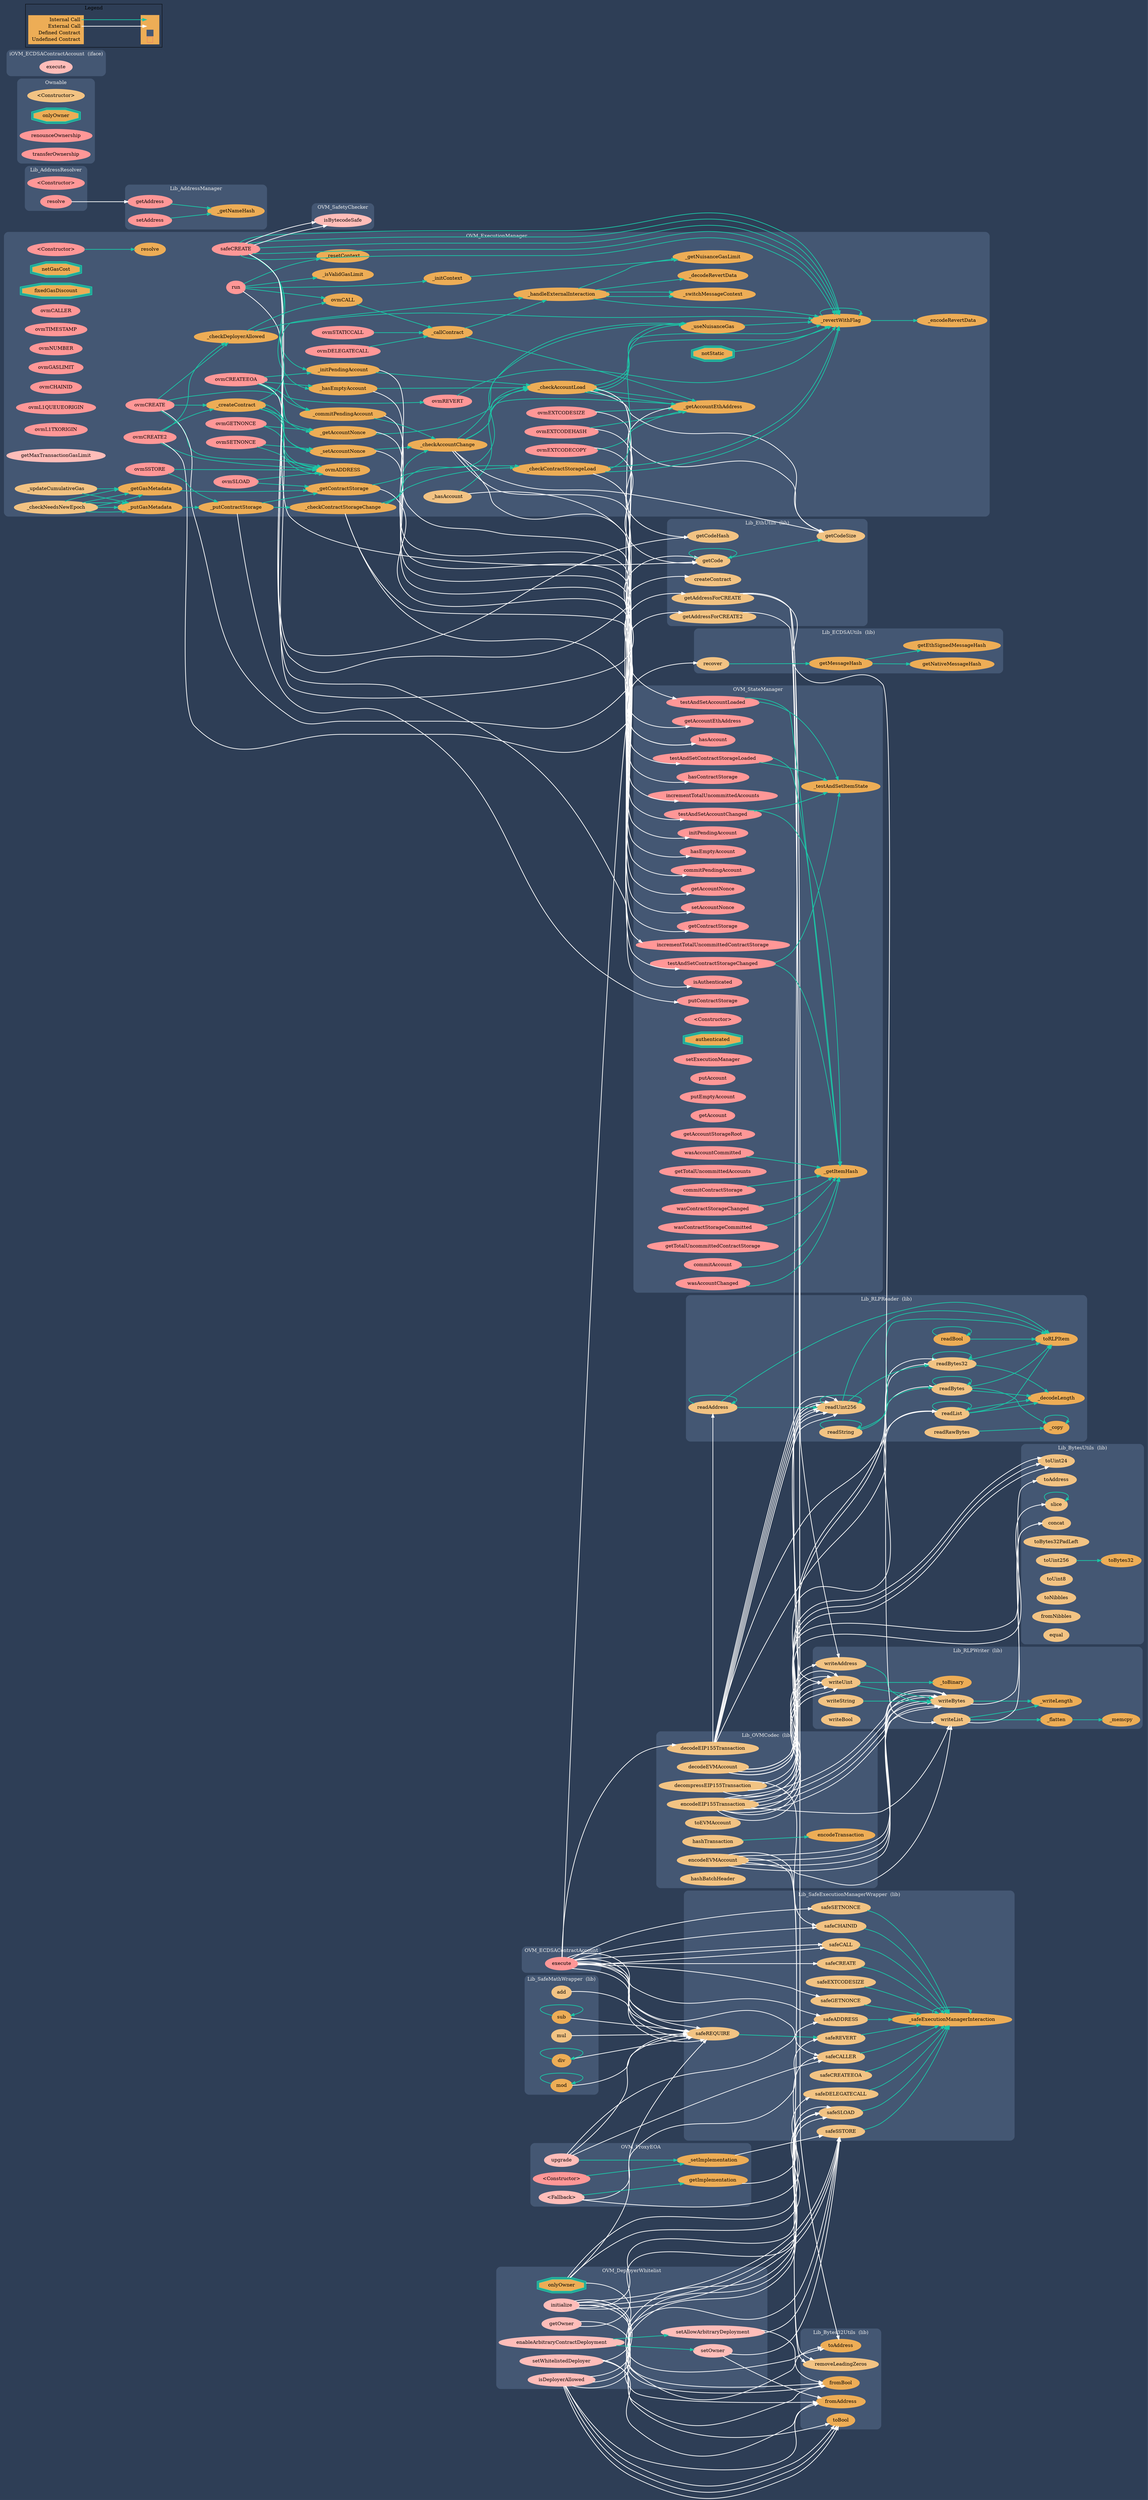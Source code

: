 digraph G {
  graph [ ratio = "auto", page = "100", compound =true, bgcolor = "#2e3e56"];
  node [ style = "filled", fillcolor = "#edad56", color = "#edad56", penwidth =3 ];
  edge [ color = "#fcfcfc", penwidth =2, fontname = "helvetica Neue Ultra Light" ];
subgraph "clusterOVM_ExecutionManager" {
  graph [ label = "OVM_ExecutionManager", color = "#445773", fontcolor = "#f0f0f0", style = "rounded", bgcolor = "#445773" ];
  "OVM_ExecutionManager.<Constructor>" [ label = "<Constructor>", color = "#FF9797", fillcolor = "#FF9797" ];
  "OVM_ExecutionManager.netGasCost" [ label = "netGasCost", color = "#1bc6a6", shape =doubleoctagon ];
  "OVM_ExecutionManager.fixedGasDiscount" [ label = "fixedGasDiscount", color = "#1bc6a6", shape =doubleoctagon ];
  "OVM_ExecutionManager.notStatic" [ label = "notStatic", color = "#1bc6a6", shape =doubleoctagon ];
  "OVM_ExecutionManager.run" [ label = "run", color = "#FF9797", fillcolor = "#FF9797" ];
  "OVM_ExecutionManager.ovmCALLER" [ label = "ovmCALLER", color = "#FF9797", fillcolor = "#FF9797" ];
  "OVM_ExecutionManager.ovmADDRESS" [ label = "ovmADDRESS" ];
  "OVM_ExecutionManager.ovmTIMESTAMP" [ label = "ovmTIMESTAMP", color = "#FF9797", fillcolor = "#FF9797" ];
  "OVM_ExecutionManager.ovmNUMBER" [ label = "ovmNUMBER", color = "#FF9797", fillcolor = "#FF9797" ];
  "OVM_ExecutionManager.ovmGASLIMIT" [ label = "ovmGASLIMIT", color = "#FF9797", fillcolor = "#FF9797" ];
  "OVM_ExecutionManager.ovmCHAINID" [ label = "ovmCHAINID", color = "#FF9797", fillcolor = "#FF9797" ];
  "OVM_ExecutionManager.ovmL1QUEUEORIGIN" [ label = "ovmL1QUEUEORIGIN", color = "#FF9797", fillcolor = "#FF9797" ];
  "OVM_ExecutionManager.ovmL1TXORIGIN" [ label = "ovmL1TXORIGIN", color = "#FF9797", fillcolor = "#FF9797" ];
  "OVM_ExecutionManager.ovmREVERT" [ label = "ovmREVERT", color = "#FF9797", fillcolor = "#FF9797" ];
  "OVM_ExecutionManager.ovmCREATE" [ label = "ovmCREATE", color = "#FF9797", fillcolor = "#FF9797" ];
  "OVM_ExecutionManager.ovmCREATE2" [ label = "ovmCREATE2", color = "#FF9797", fillcolor = "#FF9797" ];
  "OVM_ExecutionManager.ovmGETNONCE" [ label = "ovmGETNONCE", color = "#FF9797", fillcolor = "#FF9797" ];
  "OVM_ExecutionManager.ovmSETNONCE" [ label = "ovmSETNONCE", color = "#FF9797", fillcolor = "#FF9797" ];
  "OVM_ExecutionManager.ovmCREATEEOA" [ label = "ovmCREATEEOA", color = "#FF9797", fillcolor = "#FF9797" ];
  "OVM_ExecutionManager.ovmCALL" [ label = "ovmCALL" ];
  "OVM_ExecutionManager.ovmSTATICCALL" [ label = "ovmSTATICCALL", color = "#FF9797", fillcolor = "#FF9797" ];
  "OVM_ExecutionManager.ovmDELEGATECALL" [ label = "ovmDELEGATECALL", color = "#FF9797", fillcolor = "#FF9797" ];
  "OVM_ExecutionManager.ovmSLOAD" [ label = "ovmSLOAD", color = "#FF9797", fillcolor = "#FF9797" ];
  "OVM_ExecutionManager.ovmSSTORE" [ label = "ovmSSTORE", color = "#FF9797", fillcolor = "#FF9797" ];
  "OVM_ExecutionManager.ovmEXTCODECOPY" [ label = "ovmEXTCODECOPY", color = "#FF9797", fillcolor = "#FF9797" ];                     
  "OVM_ExecutionManager.ovmEXTCODESIZE" [ label = "ovmEXTCODESIZE", color = "#FF9797", fillcolor = "#FF9797" ];
  "OVM_ExecutionManager.ovmEXTCODEHASH" [ label = "ovmEXTCODEHASH", color = "#FF9797", fillcolor = "#FF9797" ];
  "OVM_ExecutionManager.safeCREATE" [ label = "safeCREATE", color = "#FF9797", fillcolor = "#FF9797" ];
  "OVM_ExecutionManager.getMaxTransactionGasLimit" [ label = "getMaxTransactionGasLimit", color = "#ffbdb9", fillcolor = "#ffbdb9" ];
  "OVM_ExecutionManager._checkDeployerAllowed" [ label = "_checkDeployerAllowed" ];
  "OVM_ExecutionManager._createContract" [ label = "_createContract" ];
  "OVM_ExecutionManager._callContract" [ label = "_callContract" ];
  "OVM_ExecutionManager._handleExternalInteraction" [ label = "_handleExternalInteraction" ];
  "OVM_ExecutionManager._hasAccount" [ label = "_hasAccount", color = "#f2c383", fillcolor = "#f2c383" ];
  "OVM_ExecutionManager._hasEmptyAccount" [ label = "_hasEmptyAccount" ];
  "OVM_ExecutionManager._setAccountNonce" [ label = "_setAccountNonce" ];
  "OVM_ExecutionManager._getAccountNonce" [ label = "_getAccountNonce" ];
  "OVM_ExecutionManager._getAccountEthAddress" [ label = "_getAccountEthAddress" ];
  "OVM_ExecutionManager._initPendingAccount" [ label = "_initPendingAccount" ];
  "OVM_ExecutionManager._commitPendingAccount" [ label = "_commitPendingAccount" ];
  "OVM_ExecutionManager._getContractStorage" [ label = "_getContractStorage" ];
  "OVM_ExecutionManager._putContractStorage" [ label = "_putContractStorage" ];
  "OVM_ExecutionManager._checkAccountLoad" [ label = "_checkAccountLoad" ];
  "OVM_ExecutionManager._checkAccountChange" [ label = "_checkAccountChange" ];
  "OVM_ExecutionManager._checkContractStorageLoad" [ label = "_checkContractStorageLoad" ];
  "OVM_ExecutionManager._checkContractStorageChange" [ label = "_checkContractStorageChange" ];
  "OVM_ExecutionManager._encodeRevertData" [ label = "_encodeRevertData" ];
  "OVM_ExecutionManager._decodeRevertData" [ label = "_decodeRevertData" ];
  "OVM_ExecutionManager._revertWithFlag" [ label = "_revertWithFlag" ];
  "OVM_ExecutionManager._getNuisanceGasLimit" [ label = "_getNuisanceGasLimit" ];
  "OVM_ExecutionManager._useNuisanceGas" [ label = "_useNuisanceGas" ];
  "OVM_ExecutionManager._checkNeedsNewEpoch" [ label = "_checkNeedsNewEpoch", color = "#f2c383", fillcolor = "#f2c383" ];
  "OVM_ExecutionManager._isValidGasLimit" [ label = "_isValidGasLimit" ];
  "OVM_ExecutionManager._updateCumulativeGas" [ label = "_updateCumulativeGas", color = "#f2c383", fillcolor = "#f2c383" ];
  "OVM_ExecutionManager._getGasMetadata" [ label = "_getGasMetadata" ];
  "OVM_ExecutionManager._putGasMetadata" [ label = "_putGasMetadata" ];
  "OVM_ExecutionManager._switchMessageContext" [ label = "_switchMessageContext" ];
  "OVM_ExecutionManager._initContext" [ label = "_initContext" ];
  "OVM_ExecutionManager._resetContext" [ label = "_resetContext" ];
  "OVM_ExecutionManager.resolve" [ label = "resolve" ];
}

subgraph "clusterLib_OVMCodec" {
  graph [ label = "Lib_OVMCodec  (lib)", color = "#445773", fontcolor = "#f0f0f0", style = "rounded", bgcolor = "#445773" ];
  "Lib_OVMCodec.decodeEIP155Transaction" [ label = "decodeEIP155Transaction", color = "#f2c383", fillcolor = "#f2c383" ];
  "Lib_OVMCodec.decompressEIP155Transaction" [ label = "decompressEIP155Transaction", color = "#f2c383", fillcolor = "#f2c383" ];
  "Lib_OVMCodec.encodeEIP155Transaction" [ label = "encodeEIP155Transaction", color = "#f2c383", fillcolor = "#f2c383" ];
  "Lib_OVMCodec.encodeTransaction" [ label = "encodeTransaction" ];
  "Lib_OVMCodec.hashTransaction" [ label = "hashTransaction", color = "#f2c383", fillcolor = "#f2c383" ];
  "Lib_OVMCodec.toEVMAccount" [ label = "toEVMAccount", color = "#f2c383", fillcolor = "#f2c383" ];
  "Lib_OVMCodec.encodeEVMAccount" [ label = "encodeEVMAccount", color = "#f2c383", fillcolor = "#f2c383" ];
  "Lib_OVMCodec.decodeEVMAccount" [ label = "decodeEVMAccount", color = "#f2c383", fillcolor = "#f2c383" ];
  "Lib_OVMCodec.hashBatchHeader" [ label = "hashBatchHeader", color = "#f2c383", fillcolor = "#f2c383" ];
}

subgraph "clusterLib_RLPReader" {
  graph [ label = "Lib_RLPReader  (lib)", color = "#445773", fontcolor = "#f0f0f0", style = "rounded", bgcolor = "#445773" ];
  "Lib_RLPReader.readList" [ label = "readList", color = "#f2c383", fillcolor = "#f2c383" ];
  "Lib_RLPReader.readUint256" [ label = "readUint256", color = "#f2c383", fillcolor = "#f2c383" ];
  "Lib_RLPReader.readAddress" [ label = "readAddress", color = "#f2c383", fillcolor = "#f2c383" ];
  "Lib_RLPReader.readBytes" [ label = "readBytes", color = "#f2c383", fillcolor = "#f2c383" ];
  "Lib_RLPReader.readBytes32" [ label = "readBytes32", color = "#f2c383", fillcolor = "#f2c383" ];
  "Lib_RLPReader.toRLPItem" [ label = "toRLPItem" ];
  "Lib_RLPReader.readString" [ label = "readString", color = "#f2c383", fillcolor = "#f2c383" ];
  "Lib_RLPReader.readBool" [ label = "readBool" ];
  "Lib_RLPReader.readRawBytes" [ label = "readRawBytes", color = "#f2c383", fillcolor = "#f2c383" ];
  "Lib_RLPReader._decodeLength" [ label = "_decodeLength" ];
  "Lib_RLPReader._copy" [ label = "_copy" ];
}

subgraph "clusterLib_RLPWriter" {
  graph [ label = "Lib_RLPWriter  (lib)", color = "#445773", fontcolor = "#f0f0f0", style = "rounded", bgcolor = "#445773" ];
  "Lib_RLPWriter.writeUint" [ label = "writeUint", color = "#f2c383", fillcolor = "#f2c383" ];
  "Lib_RLPWriter.writeBytes" [ label = "writeBytes", color = "#f2c383", fillcolor = "#f2c383" ];
  "Lib_RLPWriter.writeAddress" [ label = "writeAddress", color = "#f2c383", fillcolor = "#f2c383" ];
  "Lib_RLPWriter.writeList" [ label = "writeList", color = "#f2c383", fillcolor = "#f2c383" ];
  "Lib_RLPWriter.writeString" [ label = "writeString", color = "#f2c383", fillcolor = "#f2c383" ];
  "Lib_RLPWriter.writeBool" [ label = "writeBool", color = "#f2c383", fillcolor = "#f2c383" ];
  "Lib_RLPWriter._writeLength" [ label = "_writeLength" ];
  "Lib_RLPWriter._toBinary" [ label = "_toBinary" ];
  "Lib_RLPWriter._memcpy" [ label = "_memcpy" ];
  "Lib_RLPWriter._flatten" [ label = "_flatten" ];
}

subgraph "clusterLib_BytesUtils" {
  graph [ label = "Lib_BytesUtils  (lib)", color = "#445773", fontcolor = "#f0f0f0", style = "rounded", bgcolor = "#445773" ];
  "Lib_BytesUtils.toUint24" [ label = "toUint24", color = "#f2c383", fillcolor = "#f2c383" ];
  "Lib_BytesUtils.toAddress" [ label = "toAddress", color = "#f2c383", fillcolor = "#f2c383" ];
  "Lib_BytesUtils.slice" [ label = "slice", color = "#f2c383", fillcolor = "#f2c383" ];
  "Lib_BytesUtils.concat" [ label = "concat", color = "#f2c383", fillcolor = "#f2c383" ];
  "Lib_BytesUtils.toBytes32PadLeft" [ label = "toBytes32PadLeft", color = "#f2c383", fillcolor = "#f2c383" ];
  "Lib_BytesUtils.toBytes32" [ label = "toBytes32" ];
  "Lib_BytesUtils.toUint256" [ label = "toUint256", color = "#f2c383", fillcolor = "#f2c383" ];
  "Lib_BytesUtils.toUint8" [ label = "toUint8", color = "#f2c383", fillcolor = "#f2c383" ];
  "Lib_BytesUtils.toNibbles" [ label = "toNibbles", color = "#f2c383", fillcolor = "#f2c383" ];
  "Lib_BytesUtils.fromNibbles" [ label = "fromNibbles", color = "#f2c383", fillcolor = "#f2c383" ];
  "Lib_BytesUtils.equal" [ label = "equal", color = "#f2c383", fillcolor = "#f2c383" ];
}

subgraph "clusterLib_Bytes32Utils" {
  graph [ label = "Lib_Bytes32Utils  (lib)", color = "#445773", fontcolor = "#f0f0f0", style = "rounded", bgcolor = "#445773" ];
  "Lib_Bytes32Utils.removeLeadingZeros" [ label = "removeLeadingZeros", color = "#f2c383", fillcolor = "#f2c383" ];
  "Lib_Bytes32Utils.toBool" [ label = "toBool" ];
  "Lib_Bytes32Utils.fromBool" [ label = "fromBool" ];
  "Lib_Bytes32Utils.toAddress" [ label = "toAddress" ];
  "Lib_Bytes32Utils.fromAddress" [ label = "fromAddress" ];
}

subgraph "clusterLib_SafeExecutionManagerWrapper" {
  graph [ label = "Lib_SafeExecutionManagerWrapper  (lib)", color = "#445773", fontcolor = "#f0f0f0", style = "rounded", bgcolor = "#445773" ];
  "Lib_SafeExecutionManagerWrapper.safeCHAINID" [ label = "safeCHAINID", color = "#f2c383", fillcolor = "#f2c383" ];
  "Lib_SafeExecutionManagerWrapper.safeCALL" [ label = "safeCALL", color = "#f2c383", fillcolor = "#f2c383" ];
  "Lib_SafeExecutionManagerWrapper.safeDELEGATECALL" [ label = "safeDELEGATECALL", color = "#f2c383", fillcolor = "#f2c383" ];
  "Lib_SafeExecutionManagerWrapper.safeCREATE" [ label = "safeCREATE", color = "#f2c383", fillcolor = "#f2c383" ];
  "Lib_SafeExecutionManagerWrapper.safeEXTCODESIZE" [ label = "safeEXTCODESIZE", color = "#f2c383", fillcolor = "#f2c383" ];
  "Lib_SafeExecutionManagerWrapper.safeCALLER" [ label = "safeCALLER", color = "#f2c383", fillcolor = "#f2c383" ];
  "Lib_SafeExecutionManagerWrapper.safeADDRESS" [ label = "safeADDRESS", color = "#f2c383", fillcolor = "#f2c383" ];
  "Lib_SafeExecutionManagerWrapper.safeGETNONCE" [ label = "safeGETNONCE", color = "#f2c383", fillcolor = "#f2c383" ];
  "Lib_SafeExecutionManagerWrapper.safeSETNONCE" [ label = "safeSETNONCE", color = "#f2c383", fillcolor = "#f2c383" ];
  "Lib_SafeExecutionManagerWrapper.safeCREATEEOA" [ label = "safeCREATEEOA", color = "#f2c383", fillcolor = "#f2c383" ];
  "Lib_SafeExecutionManagerWrapper.safeREVERT" [ label = "safeREVERT", color = "#f2c383", fillcolor = "#f2c383" ];
  "Lib_SafeExecutionManagerWrapper.safeREQUIRE" [ label = "safeREQUIRE", color = "#f2c383", fillcolor = "#f2c383" ];
  "Lib_SafeExecutionManagerWrapper.safeSLOAD" [ label = "safeSLOAD", color = "#f2c383", fillcolor = "#f2c383" ];
  "Lib_SafeExecutionManagerWrapper.safeSSTORE" [ label = "safeSSTORE", color = "#f2c383", fillcolor = "#f2c383" ];
  "Lib_SafeExecutionManagerWrapper._safeExecutionManagerInteraction" [ label = "_safeExecutionManagerInteraction" ];
}

subgraph "clusterLib_AddressResolver" {
  graph [ label = "Lib_AddressResolver", color = "#445773", fontcolor = "#f0f0f0", style = "rounded", bgcolor = "#445773" ];
  "Lib_AddressResolver.<Constructor>" [ label = "<Constructor>", color = "#FF9797", fillcolor = "#FF9797" ];
  "Lib_AddressResolver.resolve" [ label = "resolve", color = "#FF9797", fillcolor = "#FF9797" ];
}

subgraph "clusterLib_AddressManager" {
  graph [ label = "Lib_AddressManager", color = "#445773", fontcolor = "#f0f0f0", style = "rounded", bgcolor = "#445773" ];
  "Lib_AddressManager.getAddress" [ label = "getAddress", color = "#FF9797", fillcolor = "#FF9797" ];
  "Lib_AddressManager.setAddress" [ label = "setAddress", color = "#FF9797", fillcolor = "#FF9797" ];
  "Lib_AddressManager._getNameHash" [ label = "_getNameHash" ];
}

subgraph "clusterOwnable" {
  graph [ label = "Ownable", color = "#445773", fontcolor = "#f0f0f0", style = "rounded", bgcolor = "#445773" ];
  "Ownable.<Constructor>" [ label = "<Constructor>", color = "#f2c383", fillcolor = "#f2c383" ];
  "Ownable.onlyOwner" [ label = "onlyOwner", color = "#1bc6a6", shape =doubleoctagon ];
  "Ownable.renounceOwnership" [ label = "renounceOwnership", color = "#FF9797", fillcolor = "#FF9797" ];
  "Ownable.transferOwnership" [ label = "transferOwnership", color = "#FF9797", fillcolor = "#FF9797" ];
}

subgraph "clusterLib_EthUtils" {
  graph [ label = "Lib_EthUtils  (lib)", color = "#445773", fontcolor = "#f0f0f0", style = "rounded", bgcolor = "#445773" ];
  "Lib_EthUtils.getAddressForCREATE" [ label = "getAddressForCREATE", color = "#f2c383", fillcolor = "#f2c383" ];
  "Lib_EthUtils.getAddressForCREATE2" [ label = "getAddressForCREATE2", color = "#f2c383", fillcolor = "#f2c383" ];
  "Lib_EthUtils.getCode" [ label = "getCode", color = "#f2c383", fillcolor = "#f2c383" ];
  "Lib_EthUtils.getCodeSize" [ label = "getCodeSize", color = "#f2c383", fillcolor = "#f2c383" ];
  "Lib_EthUtils.getCodeHash" [ label = "getCodeHash", color = "#f2c383", fillcolor = "#f2c383" ];
  "Lib_EthUtils.createContract" [ label = "createContract", color = "#f2c383", fillcolor = "#f2c383" ];
}


subgraph "clusterOVM_SafetyChecker" {
  graph [ label = "OVM_SafetyChecker", color = "#445773", fontcolor = "#f0f0f0", style = "rounded", bgcolor = "#445773" ];
  "iOVM_SafetyChecker.isBytecodeSafe" [ label = "isBytecodeSafe", color = "#ffbdb9", fillcolor = "#ffbdb9" ];
}

subgraph "clusterOVM_ECDSAContractAccount" {
  graph [ label = "OVM_ECDSAContractAccount", color = "#445773", fontcolor = "#f0f0f0", style = "rounded", bgcolor = "#445773" ];
  "OVM_ECDSAContractAccount.execute" [ label = "execute", color = "#FF9797", fillcolor = "#FF9797" ];
}

subgraph "clusteriOVM_ECDSAContractAccount" {
  graph [ label = "iOVM_ECDSAContractAccount  (iface)", color = "#445773", fontcolor = "#f0f0f0", style = "rounded", bgcolor = "#445773" ];
  "iOVM_ECDSAContractAccount.execute" [ label = "execute", color = "#ffbdb9", fillcolor = "#ffbdb9" ];
}

subgraph "clusterLib_ECDSAUtils" {
  graph [ label = "Lib_ECDSAUtils  (lib)", color = "#445773", fontcolor = "#f0f0f0", style = "rounded", bgcolor = "#445773" ];
  "Lib_ECDSAUtils.recover" [ label = "recover", color = "#f2c383", fillcolor = "#f2c383" ];
  "Lib_ECDSAUtils.getMessageHash" [ label = "getMessageHash" ];
  "Lib_ECDSAUtils.getNativeMessageHash" [ label = "getNativeMessageHash" ];
  "Lib_ECDSAUtils.getEthSignedMessageHash" [ label = "getEthSignedMessageHash" ];
}

subgraph "clusterLib_SafeMathWrapper" {
  graph [ label = "Lib_SafeMathWrapper  (lib)", color = "#445773", fontcolor = "#f0f0f0", style = "rounded", bgcolor = "#445773" ];
  "Lib_SafeMathWrapper.add" [ label = "add", color = "#f2c383", fillcolor = "#f2c383" ];
  "Lib_SafeMathWrapper.sub" [ label = "sub" ];
  "Lib_SafeMathWrapper.mul" [ label = "mul", color = "#f2c383", fillcolor = "#f2c383" ];
  "Lib_SafeMathWrapper.div" [ label = "div" ];
  "Lib_SafeMathWrapper.mod" [ label = "mod" ];
}

subgraph "clusterOVM_ProxyEOA" {
  graph [ label = "OVM_ProxyEOA", color = "#445773", fontcolor = "#f0f0f0", style = "rounded", bgcolor = "#445773" ];
  "OVM_ProxyEOA.<Constructor>" [ label = "<Constructor>", color = "#FF9797", fillcolor = "#FF9797" ];
  "OVM_ProxyEOA.<Fallback>" [ label = "<Fallback>", color = "#ffbdb9", fillcolor = "#ffbdb9" ];
  "OVM_ProxyEOA.upgrade" [ label = "upgrade", color = "#ffbdb9", fillcolor = "#ffbdb9" ];
  "OVM_ProxyEOA.getImplementation" [ label = "getImplementation" ];
  "OVM_ProxyEOA._setImplementation" [ label = "_setImplementation" ];
}

subgraph "clusterOVM_DeployerWhitelist" {
  graph [ label = "OVM_DeployerWhitelist", color = "#445773", fontcolor = "#f0f0f0", style = "rounded", bgcolor = "#445773" ];
  "OVM_DeployerWhitelist.onlyOwner" [ label = "onlyOwner", color = "#1bc6a6", shape =doubleoctagon ];
  "OVM_DeployerWhitelist.initialize" [ label = "initialize", color = "#FF9797", fillcolor = "#FF9797" ];
  "OVM_DeployerWhitelist.getOwner" [ label = "getOwner", color = "#FF9797", fillcolor = "#FF9797" ];
  "OVM_DeployerWhitelist.setWhitelistedDeployer" [ label = "setWhitelistedDeployer", color = "#FF9797", fillcolor = "#FF9797" ];
  "OVM_DeployerWhitelist.setOwner" [ label = "setOwner", color = "#FF9797", fillcolor = "#FF9797" ];
  "OVM_DeployerWhitelist.setAllowArbitraryDeployment" [ label = "setAllowArbitraryDeployment", color = "#FF9797", fillcolor = "#FF9797" ];
  "OVM_DeployerWhitelist.enableArbitraryContractDeployment" [ label = "enableArbitraryContractDeployment", color = "#FF9797", fillcolor = "#FF9797" ];
  "OVM_DeployerWhitelist.isDeployerAllowed" [ label = "isDeployerAllowed", color = "#FF9797", fillcolor = "#FF9797" ];
}

subgraph "clusterOVM_DeployerWhitelist" {
  graph [ label = "OVM_DeployerWhitelist", color = "#445773", fontcolor = "#f0f0f0", style = "rounded", bgcolor = "#445773" ];
  "OVM_DeployerWhitelist.initialize" [ label = "initialize", color = "#ffbdb9", fillcolor = "#ffbdb9" ];
  "OVM_DeployerWhitelist.getOwner" [ label = "getOwner", color = "#ffbdb9", fillcolor = "#ffbdb9" ];
  "OVM_DeployerWhitelist.setWhitelistedDeployer" [ label = "setWhitelistedDeployer", color = "#ffbdb9", fillcolor = "#ffbdb9" ];
  "OVM_DeployerWhitelist.setOwner" [ label = "setOwner", color = "#ffbdb9", fillcolor = "#ffbdb9" ];
  "OVM_DeployerWhitelist.setAllowArbitraryDeployment" [ label = "setAllowArbitraryDeployment", color = "#ffbdb9", fillcolor = "#ffbdb9" ];
  "OVM_DeployerWhitelist.enableArbitraryContractDeployment" [ label = "enableArbitraryContractDeployment", color = "#ffbdb9", fillcolor = "#ffbdb9" ];
  "OVM_DeployerWhitelist.isDeployerAllowed" [ label = "isDeployerAllowed", color = "#ffbdb9", fillcolor = "#ffbdb9" ];
}

subgraph "clusterOVM_SafetyChecker" {
  graph [ label = "OVM_SafetyChecker", color = "#445773", fontcolor = "#f0f0f0", style = "rounded", bgcolor = "#445773" ];
  "iOVM_SafetyChecker.isBytecodeSafe" [ label = "isBytecodeSafe", color = "#ffbdb9", fillcolor = "#ffbdb9" ];
}

subgraph "clusterOVM_StateManager" {
  graph [ label = "OVM_StateManager", color = "#445773", fontcolor = "#f0f0f0", style = "rounded", bgcolor = "#445773" ];
  "OVM_StateManager.isAuthenticated" [ label = "isAuthenticated", color = "#FF9797", fillcolor = "#FF9797" ];
  "OVM_StateManager.hasAccount" [ label = "hasAccount", color = "#FF9797", fillcolor = "#FF9797" ];
  "OVM_StateManager.hasEmptyAccount" [ label = "hasEmptyAccount", color = "#FF9797", fillcolor = "#FF9797" ];
  "OVM_StateManager.setAccountNonce" [ label = "setAccountNonce", color = "#FF9797", fillcolor = "#FF9797" ];
  "OVM_StateManager.getAccountNonce" [ label = "getAccountNonce", color = "#FF9797", fillcolor = "#FF9797" ];
  "OVM_StateManager.getAccountEthAddress" [ label = "getAccountEthAddress", color = "#FF9797", fillcolor = "#FF9797" ];
  "OVM_StateManager.initPendingAccount" [ label = "initPendingAccount", color = "#FF9797", fillcolor = "#FF9797" ];
  "OVM_StateManager.commitPendingAccount" [ label = "commitPendingAccount", color = "#FF9797", fillcolor = "#FF9797" ];
  "OVM_StateManager.getContractStorage" [ label = "getContractStorage", color = "#FF9797", fillcolor = "#FF9797" ];
  "OVM_StateManager.putContractStorage" [ label = "putContractStorage", color = "#FF9797", fillcolor = "#FF9797" ];
  "OVM_StateManager.testAndSetAccountLoaded" [ label = "testAndSetAccountLoaded", color = "#FF9797", fillcolor = "#FF9797" ];
  "OVM_StateManager.testAndSetAccountChanged" [ label = "testAndSetAccountChanged", color = "#FF9797", fillcolor = "#FF9797" ];
  "OVM_StateManager.incrementTotalUncommittedAccounts" [ label = "incrementTotalUncommittedAccounts", color = "#FF9797", fillcolor = "#FF9797" ];
  "OVM_StateManager.hasContractStorage" [ label = "hasContractStorage", color = "#FF9797", fillcolor = "#FF9797" ];
  "OVM_StateManager.testAndSetContractStorageLoaded" [ label = "testAndSetContractStorageLoaded", color = "#FF9797", fillcolor = "#FF9797" ];
  "OVM_StateManager.testAndSetContractStorageChanged" [ label = "testAndSetContractStorageChanged", color = "#FF9797", fillcolor = "#FF9797" ];
  "OVM_StateManager.incrementTotalUncommittedContractStorage" [ label = "incrementTotalUncommittedContractStorage", color = "#FF9797", fillcolor = "#FF9797" ];
  "OVM_StateManager.<Constructor>" [ label = "<Constructor>", color = "#FF9797", fillcolor = "#FF9797" ];
  "OVM_StateManager.authenticated" [ label = "authenticated", color = "#1bc6a6", shape =doubleoctagon ];
  "OVM_StateManager.setExecutionManager" [ label = "setExecutionManager", color = "#FF9797", fillcolor = "#FF9797" ];
  "OVM_StateManager.putAccount" [ label = "putAccount", color = "#FF9797", fillcolor = "#FF9797" ];
  "OVM_StateManager.putEmptyAccount" [ label = "putEmptyAccount", color = "#FF9797", fillcolor = "#FF9797" ];
  "OVM_StateManager.getAccount" [ label = "getAccount", color = "#FF9797", fillcolor = "#FF9797" ];
  "OVM_StateManager.getAccountStorageRoot" [ label = "getAccountStorageRoot", color = "#FF9797", fillcolor = "#FF9797" ];
  "OVM_StateManager.commitAccount" [ label = "commitAccount", color = "#FF9797", fillcolor = "#FF9797" ];
  "OVM_StateManager.getTotalUncommittedAccounts" [ label = "getTotalUncommittedAccounts", color = "#FF9797", fillcolor = "#FF9797" ];
  "OVM_StateManager.wasAccountChanged" [ label = "wasAccountChanged", color = "#FF9797", fillcolor = "#FF9797" ];
  "OVM_StateManager.wasAccountCommitted" [ label = "wasAccountCommitted", color = "#FF9797", fillcolor = "#FF9797" ];
  "OVM_StateManager.commitContractStorage" [ label = "commitContractStorage", color = "#FF9797", fillcolor = "#FF9797" ];
  "OVM_StateManager.getTotalUncommittedContractStorage" [ label = "getTotalUncommittedContractStorage", color = "#FF9797", fillcolor = "#FF9797" ];
  "OVM_StateManager.wasContractStorageChanged" [ label = "wasContractStorageChanged", color = "#FF9797", fillcolor = "#FF9797" ];
  "OVM_StateManager.wasContractStorageCommitted" [ label = "wasContractStorageCommitted", color = "#FF9797", fillcolor = "#FF9797" ];
  "OVM_StateManager._getItemHash" [ label = "_getItemHash" ];
  "OVM_StateManager._testAndSetItemState" [ label = "_testAndSetItemState" ];
}

  "OVM_ExecutionManager.<Constructor>";
  "OVM_ExecutionManager.resolve";
  "OVM_ExecutionManager.notStatic";
  "OVM_ExecutionManager._revertWithFlag";
  "OVM_ExecutionManager.run";
  "OVM_StateManager.isAuthenticated";
  "OVM_ExecutionManager._initContext";
  "OVM_ExecutionManager._isValidGasLimit";
  "OVM_ExecutionManager.ovmCALL";
  "OVM_ExecutionManager._resetContext";
  "OVM_ExecutionManager.ovmREVERT";
  "OVM_ExecutionManager.ovmCREATE";
  "OVM_ExecutionManager.ovmADDRESS";
  "OVM_ExecutionManager._checkDeployerAllowed";
  "Lib_EthUtils.getAddressForCREATE";
  "OVM_ExecutionManager._getAccountNonce";
  "OVM_ExecutionManager._createContract";
  "OVM_ExecutionManager.ovmCREATE2";
  "Lib_EthUtils.getAddressForCREATE2";
  "OVM_ExecutionManager.ovmGETNONCE";
  "OVM_ExecutionManager.ovmSETNONCE";
  "OVM_ExecutionManager._setAccountNonce";
  "OVM_ExecutionManager.ovmCREATEEOA";
  "OVM_ExecutionManager._hasEmptyAccount";
  "OVM_ExecutionManager._initPendingAccount";
  "OVM_ExecutionManager._commitPendingAccount";
  "Lib_EthUtils.getCode";
  "OVM_ExecutionManager._callContract";
  "OVM_ExecutionManager.ovmSTATICCALL";
  "OVM_ExecutionManager.ovmDELEGATECALL";
  "OVM_ExecutionManager.ovmSLOAD";
  "OVM_ExecutionManager._getContractStorage";
  "OVM_ExecutionManager.ovmSSTORE";
  "OVM_ExecutionManager._putContractStorage";
  "OVM_ExecutionManager.ovmEXTCODECOPY";
  "OVM_ExecutionManager._getAccountEthAddress";
  "OVM_ExecutionManager.ovmEXTCODESIZE";
  "Lib_EthUtils.getCodeSize";
  "OVM_ExecutionManager.ovmEXTCODEHASH";
  "Lib_EthUtils.getCodeHash";
  "OVM_ExecutionManager.safeCREATE";
  "iOVM_SafetyChecker.isBytecodeSafe";
  "Lib_EthUtils.createContract";
  "OVM_ExecutionManager._handleExternalInteraction";
  "OVM_ExecutionManager._switchMessageContext";
  "OVM_ExecutionManager._getNuisanceGasLimit";
  "OVM_ExecutionManager._decodeRevertData";
  "OVM_ExecutionManager._hasAccount";
  "OVM_ExecutionManager._checkAccountLoad";
  "OVM_StateManager.hasAccount";
  "OVM_StateManager.hasEmptyAccount";
  "OVM_ExecutionManager._checkAccountChange";
  "OVM_StateManager.setAccountNonce";
  "OVM_StateManager.getAccountNonce";
  "OVM_StateManager.getAccountEthAddress";
  "OVM_StateManager.initPendingAccount";
  "OVM_StateManager.commitPendingAccount";
  "OVM_ExecutionManager._checkContractStorageLoad";
  "OVM_StateManager.getContractStorage";
  "OVM_ExecutionManager._checkContractStorageChange";
  "OVM_StateManager.putContractStorage";
  "OVM_StateManager.testAndSetAccountLoaded";
  "OVM_ExecutionManager._useNuisanceGas";
  "OVM_StateManager.testAndSetAccountChanged";
  "OVM_StateManager.incrementTotalUncommittedAccounts";
  "OVM_StateManager.hasContractStorage";
  "OVM_StateManager.testAndSetContractStorageLoaded";
  "OVM_StateManager.testAndSetContractStorageChanged";
  "OVM_StateManager.incrementTotalUncommittedContractStorage";
  "OVM_ExecutionManager._encodeRevertData";
  "OVM_ExecutionManager._checkNeedsNewEpoch";
  "OVM_ExecutionManager._getGasMetadata";
  "OVM_ExecutionManager._putGasMetadata";
  "OVM_ExecutionManager._updateCumulativeGas";
  "Lib_OVMCodec.decodeEIP155Transaction";
  "Lib_RLPReader.readList";
  "Lib_RLPReader.readUint256";
  "Lib_RLPReader.readAddress";
  "Lib_RLPReader.readBytes";
  "Lib_OVMCodec.decompressEIP155Transaction";
  "Lib_BytesUtils.toUint24";
  "Lib_BytesUtils.toAddress";
  "Lib_BytesUtils.slice";
  "Lib_SafeExecutionManagerWrapper.safeCHAINID";
  "Lib_OVMCodec.encodeEIP155Transaction";
  "Lib_RLPWriter.writeUint";
  "Lib_RLPWriter.writeBytes";
  "Lib_RLPWriter.writeAddress";
  "Lib_RLPWriter.writeList";
  "Lib_OVMCodec.hashTransaction";
  "Lib_OVMCodec.encodeTransaction";
  "Lib_OVMCodec.encodeEVMAccount";
  "Lib_Bytes32Utils.removeLeadingZeros";
  "Lib_OVMCodec.decodeEVMAccount";
  "Lib_RLPReader.readBytes32";
  "Lib_RLPReader._decodeLength";
  "Lib_RLPReader.toRLPItem";
  "Lib_RLPReader._copy";
  "Lib_RLPReader.readString";
  "Lib_RLPReader.readBool";
  "Lib_RLPReader.readRawBytes";
  "Lib_BytesUtils.concat";
  "Lib_RLPWriter._writeLength";
  "Lib_RLPWriter._flatten";
  "Lib_RLPWriter.writeString";
  "Lib_RLPWriter._toBinary";
  "Lib_RLPWriter._memcpy";
  "Lib_BytesUtils.toUint256";
  "Lib_BytesUtils.toBytes32";
  "Lib_SafeExecutionManagerWrapper.safeCALL";
  "Lib_SafeExecutionManagerWrapper._safeExecutionManagerInteraction";
  "Lib_SafeExecutionManagerWrapper.safeDELEGATECALL";
  "Lib_SafeExecutionManagerWrapper.safeCREATE";
  "Lib_SafeExecutionManagerWrapper.safeEXTCODESIZE";
  "Lib_SafeExecutionManagerWrapper.safeCALLER";
  "Lib_SafeExecutionManagerWrapper.safeADDRESS";
  "Lib_SafeExecutionManagerWrapper.safeGETNONCE";
  "Lib_SafeExecutionManagerWrapper.safeSETNONCE";
  "Lib_SafeExecutionManagerWrapper.safeCREATEEOA";
  "Lib_SafeExecutionManagerWrapper.safeREVERT";
  "Lib_SafeExecutionManagerWrapper.safeREQUIRE";
  "Lib_SafeExecutionManagerWrapper.safeSLOAD";
  "Lib_SafeExecutionManagerWrapper.safeSSTORE";
  "Lib_AddressResolver.resolve";
  "Lib_AddressManager.getAddress";
  "Lib_AddressManager.setAddress";
  "Lib_AddressManager._getNameHash";
  "Lib_Bytes32Utils.toAddress";
  "OVM_ECDSAContractAccount.execute";
  "Lib_ECDSAUtils.recover";
  "Lib_ECDSAUtils.getMessageHash";
  "Lib_ECDSAUtils.getEthSignedMessageHash";
  "Lib_ECDSAUtils.getNativeMessageHash";
  "Lib_SafeMathWrapper.add";
  "Lib_SafeMathWrapper.sub";
  "Lib_SafeMathWrapper.mul";
  "Lib_SafeMathWrapper.div";
  "Lib_SafeMathWrapper.mod";
  "OVM_ProxyEOA.<Constructor>";
  "OVM_ProxyEOA._setImplementation";
  "OVM_ProxyEOA.<Fallback>";
  "OVM_ProxyEOA.getImplementation";
  "OVM_ProxyEOA.upgrade";
  "OVM_DeployerWhitelist.onlyOwner";
  "OVM_DeployerWhitelist.initialize";
  "Lib_Bytes32Utils.toBool";
  "Lib_Bytes32Utils.fromBool";
  "Lib_Bytes32Utils.fromAddress";
  "OVM_DeployerWhitelist.getOwner";
  "OVM_DeployerWhitelist.setWhitelistedDeployer";
  "OVM_DeployerWhitelist.setOwner";
  "OVM_DeployerWhitelist.setAllowArbitraryDeployment";
  "OVM_DeployerWhitelist.enableArbitraryContractDeployment";
  "OVM_DeployerWhitelist.isDeployerAllowed";
  "OVM_StateManager._testAndSetItemState";
  "OVM_StateManager._getItemHash";
  "OVM_StateManager.commitAccount";
  "OVM_StateManager.wasAccountChanged";
  "OVM_StateManager.wasAccountCommitted";
  "OVM_StateManager.commitContractStorage";
  "OVM_StateManager.wasContractStorageChanged";
  "OVM_StateManager.wasContractStorageCommitted";
  "OVM_ExecutionManager.<Constructor>" -> "OVM_ExecutionManager.resolve" [ color = "#1bc6a6" ];
  "OVM_ExecutionManager.notStatic" -> "OVM_ExecutionManager._revertWithFlag" [ color = "#1bc6a6" ];
  "OVM_ExecutionManager.run" -> "OVM_StateManager.isAuthenticated" [ color = "white" ];
  "OVM_ExecutionManager.run" -> "OVM_ExecutionManager._initContext" [ color = "#1bc6a6" ];
  "OVM_ExecutionManager.run" -> "OVM_ExecutionManager._isValidGasLimit" [ color = "#1bc6a6" ];
  "OVM_ExecutionManager.run" -> "OVM_ExecutionManager.ovmCALL" [ color = "#1bc6a6" ];
  "OVM_ExecutionManager.run" -> "OVM_ExecutionManager._resetContext" [ color = "#1bc6a6" ];
  "OVM_ExecutionManager.ovmREVERT" -> "OVM_ExecutionManager._revertWithFlag" [ color = "#1bc6a6" ];
  "OVM_ExecutionManager.ovmCREATE" -> "OVM_ExecutionManager.ovmADDRESS" [ color = "#1bc6a6" ];
  "OVM_ExecutionManager.ovmCREATE" -> "OVM_ExecutionManager._checkDeployerAllowed" [ color = "#1bc6a6" ];
  "OVM_ExecutionManager.ovmCREATE" -> "Lib_EthUtils.getAddressForCREATE" [ color = "white" ];
  "OVM_ExecutionManager.ovmCREATE" -> "OVM_ExecutionManager._getAccountNonce" [ color = "#1bc6a6" ];
  "OVM_ExecutionManager.ovmCREATE" -> "OVM_ExecutionManager._createContract" [ color = "#1bc6a6" ];
  "OVM_ExecutionManager.ovmCREATE2" -> "OVM_ExecutionManager.ovmADDRESS" [ color = "#1bc6a6" ];
  "OVM_ExecutionManager.ovmCREATE2" -> "OVM_ExecutionManager._checkDeployerAllowed" [ color = "#1bc6a6" ];
  "OVM_ExecutionManager.ovmCREATE2" -> "Lib_EthUtils.getAddressForCREATE2" [ color = "white" ];
  "OVM_ExecutionManager.ovmCREATE2" -> "OVM_ExecutionManager._createContract" [ color = "#1bc6a6" ];
  "OVM_ExecutionManager.ovmGETNONCE" -> "OVM_ExecutionManager._getAccountNonce" [ color = "#1bc6a6" ];
  "OVM_ExecutionManager.ovmGETNONCE" -> "OVM_ExecutionManager.ovmADDRESS" [ color = "#1bc6a6" ];
  "OVM_ExecutionManager.ovmSETNONCE" -> "OVM_ExecutionManager._setAccountNonce" [ color = "#1bc6a6" ];
  "OVM_ExecutionManager.ovmSETNONCE" -> "OVM_ExecutionManager.ovmADDRESS" [ color = "#1bc6a6" ];
  "OVM_ExecutionManager.ovmCREATEEOA" -> "OVM_ExecutionManager.ovmREVERT" [ color = "#1bc6a6" ];
  "OVM_ExecutionManager.ovmCREATEEOA" -> "OVM_ExecutionManager._hasEmptyAccount" [ color = "#1bc6a6" ];
  "OVM_ExecutionManager.ovmCREATEEOA" -> "OVM_ExecutionManager._initPendingAccount" [ color = "#1bc6a6" ];
  "OVM_ExecutionManager.ovmCREATEEOA" -> "OVM_ExecutionManager._commitPendingAccount" [ color = "#1bc6a6" ];
  "OVM_ExecutionManager.ovmCREATEEOA" -> "Lib_EthUtils.getCode" [ color = "white" ];
  "OVM_ExecutionManager.ovmCREATEEOA" -> "OVM_ExecutionManager._setAccountNonce" [ color = "#1bc6a6" ];
  "OVM_ExecutionManager.ovmCALL" -> "OVM_ExecutionManager._callContract" [ color = "#1bc6a6" ];
  "OVM_ExecutionManager.ovmSTATICCALL" -> "OVM_ExecutionManager._callContract" [ color = "#1bc6a6" ];
  "OVM_ExecutionManager.ovmDELEGATECALL" -> "OVM_ExecutionManager._callContract" [ color = "#1bc6a6" ];
  "OVM_ExecutionManager.ovmSLOAD" -> "OVM_ExecutionManager.ovmADDRESS" [ color = "#1bc6a6" ];
  "OVM_ExecutionManager.ovmSLOAD" -> "OVM_ExecutionManager._getContractStorage" [ color = "#1bc6a6" ];
  "OVM_ExecutionManager.ovmSSTORE" -> "OVM_ExecutionManager.ovmADDRESS" [ color = "#1bc6a6" ];
  "OVM_ExecutionManager.ovmSSTORE" -> "OVM_ExecutionManager._putContractStorage" [ color = "#1bc6a6" ];
  "OVM_ExecutionManager.ovmEXTCODECOPY" -> "Lib_EthUtils.getCode" [ color = "white" ];
  "OVM_ExecutionManager.ovmEXTCODECOPY" -> "OVM_ExecutionManager._getAccountEthAddress" [ color = "#1bc6a6" ];
  "OVM_ExecutionManager.ovmEXTCODESIZE" -> "Lib_EthUtils.getCodeSize" [ color = "white" ];
  "OVM_ExecutionManager.ovmEXTCODESIZE" -> "OVM_ExecutionManager._getAccountEthAddress" [ color = "#1bc6a6" ];
  "OVM_ExecutionManager.ovmEXTCODEHASH" -> "Lib_EthUtils.getCodeHash" [ color = "white" ];
  "OVM_ExecutionManager.ovmEXTCODEHASH" -> "OVM_ExecutionManager._getAccountEthAddress" [ color = "#1bc6a6" ];
  "OVM_ExecutionManager.safeCREATE" -> "OVM_ExecutionManager._hasEmptyAccount" [ color = "#1bc6a6" ];
  "OVM_ExecutionManager.safeCREATE" -> "OVM_ExecutionManager._revertWithFlag" [ color = "#1bc6a6" ];
  "OVM_ExecutionManager.safeCREATE" -> "iOVM_SafetyChecker.isBytecodeSafe" [ color = "white" ];
  "OVM_ExecutionManager.safeCREATE" -> "OVM_ExecutionManager._revertWithFlag" [ color = "#1bc6a6" ];
  "OVM_ExecutionManager.safeCREATE" -> "OVM_ExecutionManager._initPendingAccount" [ color = "#1bc6a6" ];
  "OVM_ExecutionManager.safeCREATE" -> "Lib_EthUtils.createContract" [ color = "white" ];
  "OVM_ExecutionManager.safeCREATE" -> "OVM_ExecutionManager._revertWithFlag" [ color = "#1bc6a6" ];
  "OVM_ExecutionManager.safeCREATE" -> "OVM_ExecutionManager._revertWithFlag" [ color = "#1bc6a6" ];
  "OVM_ExecutionManager.safeCREATE" -> "Lib_EthUtils.getCode" [ color = "white" ];
  "OVM_ExecutionManager.safeCREATE" -> "iOVM_SafetyChecker.isBytecodeSafe" [ color = "white" ];
  "OVM_ExecutionManager.safeCREATE" -> "OVM_ExecutionManager._revertWithFlag" [ color = "#1bc6a6" ];
  "OVM_ExecutionManager.safeCREATE" -> "OVM_ExecutionManager._commitPendingAccount" [ color = "#1bc6a6" ];
  "OVM_ExecutionManager.safeCREATE" -> "Lib_EthUtils.getCodeHash" [ color = "white" ];
  "OVM_ExecutionManager._checkDeployerAllowed" -> "OVM_ExecutionManager.ovmCALL" [ color = "#1bc6a6" ];
  "OVM_ExecutionManager._checkDeployerAllowed" -> "OVM_ExecutionManager._revertWithFlag" [ color = "#1bc6a6" ];
  "OVM_ExecutionManager._createContract" -> "OVM_ExecutionManager._setAccountNonce" [ color = "#1bc6a6" ];
  "OVM_ExecutionManager._createContract" -> "OVM_ExecutionManager.ovmADDRESS" [ color = "#1bc6a6" ];
  "OVM_ExecutionManager._createContract" -> "OVM_ExecutionManager._getAccountNonce" [ color = "#1bc6a6" ];
  "OVM_ExecutionManager._createContract" -> "OVM_ExecutionManager.ovmADDRESS" [ color = "#1bc6a6" ];
  "OVM_ExecutionManager._createContract" -> "OVM_ExecutionManager._handleExternalInteraction" [ color = "#1bc6a6" ];
  "OVM_ExecutionManager._callContract" -> "OVM_ExecutionManager._getAccountEthAddress" [ color = "#1bc6a6" ];
  "OVM_ExecutionManager._callContract" -> "OVM_ExecutionManager._handleExternalInteraction" [ color = "#1bc6a6" ];
  "OVM_ExecutionManager._handleExternalInteraction" -> "OVM_ExecutionManager._switchMessageContext" [ color = "#1bc6a6" ];
  "OVM_ExecutionManager._handleExternalInteraction" -> "OVM_ExecutionManager._getNuisanceGasLimit" [ color = "#1bc6a6" ];
  "OVM_ExecutionManager._handleExternalInteraction" -> "OVM_ExecutionManager._switchMessageContext" [ color = "#1bc6a6" ];
  "OVM_ExecutionManager._handleExternalInteraction" -> "OVM_ExecutionManager._decodeRevertData" [ color = "#1bc6a6" ];
  "OVM_ExecutionManager._handleExternalInteraction" -> "OVM_ExecutionManager._revertWithFlag" [ color = "#1bc6a6" ];
  "OVM_ExecutionManager._hasAccount" -> "OVM_ExecutionManager._checkAccountLoad" [ color = "#1bc6a6" ];
  "OVM_ExecutionManager._hasAccount" -> "OVM_StateManager.hasAccount" [ color = "white" ];
  "OVM_ExecutionManager._hasEmptyAccount" -> "OVM_ExecutionManager._checkAccountLoad" [ color = "#1bc6a6" ];
  "OVM_ExecutionManager._hasEmptyAccount" -> "OVM_StateManager.hasEmptyAccount" [ color = "white" ];
  "OVM_ExecutionManager._setAccountNonce" -> "OVM_ExecutionManager._checkAccountChange" [ color = "#1bc6a6" ];
  "OVM_ExecutionManager._setAccountNonce" -> "OVM_StateManager.setAccountNonce" [ color = "white" ];
  "OVM_ExecutionManager._getAccountNonce" -> "OVM_ExecutionManager._checkAccountLoad" [ color = "#1bc6a6" ];
  "OVM_ExecutionManager._getAccountNonce" -> "OVM_StateManager.getAccountNonce" [ color = "white" ];
  "OVM_ExecutionManager._getAccountEthAddress" -> "OVM_ExecutionManager._checkAccountLoad" [ color = "#1bc6a6" ];
  "OVM_ExecutionManager._getAccountEthAddress" -> "OVM_StateManager.getAccountEthAddress" [ color = "white" ];
  "OVM_ExecutionManager._initPendingAccount" -> "OVM_ExecutionManager._checkAccountLoad" [ color = "#1bc6a6" ];
  "OVM_ExecutionManager._initPendingAccount" -> "OVM_StateManager.initPendingAccount" [ color = "white" ];
  "OVM_ExecutionManager._commitPendingAccount" -> "OVM_ExecutionManager._checkAccountChange" [ color = "#1bc6a6" ];
  "OVM_ExecutionManager._commitPendingAccount" -> "OVM_StateManager.commitPendingAccount" [ color = "white" ];
  "OVM_ExecutionManager._getContractStorage" -> "OVM_ExecutionManager._checkContractStorageLoad" [ color = "#1bc6a6" ];
  "OVM_ExecutionManager._getContractStorage" -> "OVM_StateManager.getContractStorage" [ color = "white" ];
  "OVM_ExecutionManager._putContractStorage" -> "OVM_ExecutionManager._getContractStorage" [ color = "#1bc6a6" ];
  "OVM_ExecutionManager._putContractStorage" -> "OVM_ExecutionManager._checkContractStorageChange" [ color = "#1bc6a6" ];
  "OVM_ExecutionManager._putContractStorage" -> "OVM_StateManager.putContractStorage" [ color = "white" ];
  "OVM_ExecutionManager._checkAccountLoad" -> "OVM_ExecutionManager._revertWithFlag" [ color = "#1bc6a6" ];
  "OVM_ExecutionManager._checkAccountLoad" -> "OVM_StateManager.hasAccount" [ color = "white" ];
  "OVM_ExecutionManager._checkAccountLoad" -> "OVM_ExecutionManager._revertWithFlag" [ color = "#1bc6a6" ];
  "OVM_ExecutionManager._checkAccountLoad" -> "OVM_StateManager.testAndSetAccountLoaded" [ color = "white" ];
  "OVM_ExecutionManager._checkAccountLoad" -> "OVM_ExecutionManager._useNuisanceGas" [ color = "#1bc6a6" ];
  "OVM_ExecutionManager._checkAccountLoad" -> "Lib_EthUtils.getCodeSize" [ color = "white" ];
  "OVM_ExecutionManager._checkAccountLoad" -> "OVM_ExecutionManager._getAccountEthAddress" [ color = "#1bc6a6" ];
  "OVM_ExecutionManager._checkAccountChange" -> "OVM_ExecutionManager._checkAccountLoad" [ color = "#1bc6a6" ];
  "OVM_ExecutionManager._checkAccountChange" -> "OVM_StateManager.testAndSetAccountChanged" [ color = "white" ];
  "OVM_ExecutionManager._checkAccountChange" -> "OVM_StateManager.incrementTotalUncommittedAccounts" [ color = "white" ];
  "OVM_ExecutionManager._checkAccountChange" -> "OVM_ExecutionManager._useNuisanceGas" [ color = "#1bc6a6" ];
  "OVM_ExecutionManager._checkAccountChange" -> "Lib_EthUtils.getCodeSize" [ color = "white" ];
  "OVM_ExecutionManager._checkAccountChange" -> "OVM_ExecutionManager._getAccountEthAddress" [ color = "#1bc6a6" ];
  "OVM_ExecutionManager._checkContractStorageLoad" -> "OVM_ExecutionManager._revertWithFlag" [ color = "#1bc6a6" ];
  "OVM_ExecutionManager._checkContractStorageLoad" -> "OVM_StateManager.hasContractStorage" [ color = "white" ];
  "OVM_ExecutionManager._checkContractStorageLoad" -> "OVM_ExecutionManager._revertWithFlag" [ color = "#1bc6a6" ];
  "OVM_ExecutionManager._checkContractStorageLoad" -> "OVM_StateManager.testAndSetContractStorageLoaded" [ color = "white" ];
  "OVM_ExecutionManager._checkContractStorageLoad" -> "OVM_ExecutionManager._useNuisanceGas" [ color = "#1bc6a6" ];
  "OVM_ExecutionManager._checkContractStorageChange" -> "OVM_ExecutionManager._checkContractStorageLoad" [ color = "#1bc6a6" ];
  "OVM_ExecutionManager._checkContractStorageChange" -> "OVM_StateManager.testAndSetContractStorageChanged" [ color = "white" ];
  "OVM_ExecutionManager._checkContractStorageChange" -> "OVM_ExecutionManager._checkAccountChange" [ color = "#1bc6a6" ];
  "OVM_ExecutionManager._checkContractStorageChange" -> "OVM_StateManager.incrementTotalUncommittedContractStorage" [ color = "white" ];
  "OVM_ExecutionManager._checkContractStorageChange" -> "OVM_ExecutionManager._useNuisanceGas" [ color = "#1bc6a6" ];
  "OVM_ExecutionManager._revertWithFlag" -> "OVM_ExecutionManager._encodeRevertData" [ color = "#1bc6a6" ];
  "OVM_ExecutionManager._revertWithFlag" -> "OVM_ExecutionManager._revertWithFlag" [ color = "#1bc6a6" ];
  "OVM_ExecutionManager._useNuisanceGas" -> "OVM_ExecutionManager._revertWithFlag" [ color = "#1bc6a6" ];
  "OVM_ExecutionManager._checkNeedsNewEpoch" -> "OVM_ExecutionManager._getGasMetadata" [ color = "#1bc6a6" ];
  "OVM_ExecutionManager._checkNeedsNewEpoch" -> "OVM_ExecutionManager._putGasMetadata" [ color = "#1bc6a6" ];
  "OVM_ExecutionManager._checkNeedsNewEpoch" -> "OVM_ExecutionManager._putGasMetadata" [ color = "#1bc6a6" ];
  "OVM_ExecutionManager._checkNeedsNewEpoch" -> "OVM_ExecutionManager._getGasMetadata" [ color = "#1bc6a6" ];
  "OVM_ExecutionManager._checkNeedsNewEpoch" -> "OVM_ExecutionManager._putGasMetadata" [ color = "#1bc6a6" ];
  "OVM_ExecutionManager._checkNeedsNewEpoch" -> "OVM_ExecutionManager._getGasMetadata" [ color = "#1bc6a6" ];
  "OVM_ExecutionManager._updateCumulativeGas" -> "OVM_ExecutionManager._putGasMetadata" [ color = "#1bc6a6" ];
  "OVM_ExecutionManager._updateCumulativeGas" -> "OVM_ExecutionManager._getGasMetadata" [ color = "#1bc6a6" ];
  "OVM_ExecutionManager._getGasMetadata" -> "OVM_ExecutionManager._getContractStorage" [ color = "#1bc6a6" ];
  "OVM_ExecutionManager._putGasMetadata" -> "OVM_ExecutionManager._putContractStorage" [ color = "#1bc6a6" ];
  "OVM_ExecutionManager._initContext" -> "OVM_ExecutionManager._getNuisanceGasLimit" [ color = "#1bc6a6" ];
  "Lib_OVMCodec.decodeEIP155Transaction" -> "Lib_RLPReader.readList" [ color = "white" ];
  "Lib_OVMCodec.decodeEIP155Transaction" -> "Lib_RLPReader.readUint256" [ color = "white" ];
  "Lib_OVMCodec.decodeEIP155Transaction" -> "Lib_RLPReader.readUint256" [ color = "white" ];
  "Lib_OVMCodec.decodeEIP155Transaction" -> "Lib_RLPReader.readUint256" [ color = "white" ];
  "Lib_OVMCodec.decodeEIP155Transaction" -> "Lib_RLPReader.readAddress" [ color = "white" ];
  "Lib_OVMCodec.decodeEIP155Transaction" -> "Lib_RLPReader.readUint256" [ color = "white" ];
  "Lib_OVMCodec.decodeEIP155Transaction" -> "Lib_RLPReader.readBytes" [ color = "white" ];
  "Lib_OVMCodec.decodeEIP155Transaction" -> "Lib_RLPReader.readUint256" [ color = "white" ];
  "Lib_OVMCodec.decompressEIP155Transaction" -> "Lib_BytesUtils.toUint24" [ color = "white" ];
  "Lib_OVMCodec.decompressEIP155Transaction" -> "Lib_BytesUtils.toUint24" [ color = "white" ];
  "Lib_OVMCodec.decompressEIP155Transaction" -> "Lib_BytesUtils.toUint24" [ color = "white" ];
  "Lib_OVMCodec.decompressEIP155Transaction" -> "Lib_BytesUtils.toAddress" [ color = "white" ];
  "Lib_OVMCodec.decompressEIP155Transaction" -> "Lib_BytesUtils.slice" [ color = "white" ];
  "Lib_OVMCodec.decompressEIP155Transaction" -> "Lib_SafeExecutionManagerWrapper.safeCHAINID" [ color = "white" ];
  "Lib_OVMCodec.encodeEIP155Transaction" -> "Lib_RLPWriter.writeUint" [ color = "white" ];
  "Lib_OVMCodec.encodeEIP155Transaction" -> "Lib_RLPWriter.writeUint" [ color = "white" ];
  "Lib_OVMCodec.encodeEIP155Transaction" -> "Lib_RLPWriter.writeUint" [ color = "white" ];
  "Lib_OVMCodec.encodeEIP155Transaction" -> "Lib_RLPWriter.writeBytes" [ color = "white" ];
  "Lib_OVMCodec.encodeEIP155Transaction" -> "Lib_RLPWriter.writeAddress" [ color = "white" ];
  "Lib_OVMCodec.encodeEIP155Transaction" -> "Lib_RLPWriter.writeUint" [ color = "white" ];
  "Lib_OVMCodec.encodeEIP155Transaction" -> "Lib_RLPWriter.writeBytes" [ color = "white" ];
  "Lib_OVMCodec.encodeEIP155Transaction" -> "Lib_RLPWriter.writeUint" [ color = "white" ];
  "Lib_OVMCodec.encodeEIP155Transaction" -> "Lib_RLPWriter.writeBytes" [ color = "white" ];
  "Lib_OVMCodec.encodeEIP155Transaction" -> "Lib_RLPWriter.writeBytes" [ color = "white" ];
  "Lib_OVMCodec.encodeEIP155Transaction" -> "Lib_RLPWriter.writeList" [ color = "white" ];
  "Lib_OVMCodec.hashTransaction" -> "Lib_OVMCodec.encodeTransaction" [ color = "#1bc6a6" ];
  "Lib_OVMCodec.encodeEVMAccount" -> "Lib_RLPWriter.writeBytes" [ color = "white" ];
  "Lib_OVMCodec.encodeEVMAccount" -> "Lib_Bytes32Utils.removeLeadingZeros" [ color = "white" ];
  "Lib_OVMCodec.encodeEVMAccount" -> "Lib_RLPWriter.writeBytes" [ color = "white" ];
  "Lib_OVMCodec.encodeEVMAccount" -> "Lib_Bytes32Utils.removeLeadingZeros" [ color = "white" ];
  "Lib_OVMCodec.encodeEVMAccount" -> "Lib_RLPWriter.writeBytes" [ color = "white" ];
  "Lib_OVMCodec.encodeEVMAccount" -> "Lib_RLPWriter.writeBytes" [ color = "white" ];
  "Lib_OVMCodec.encodeEVMAccount" -> "Lib_RLPWriter.writeList" [ color = "white" ];
  "Lib_OVMCodec.decodeEVMAccount" -> "Lib_RLPReader.readList" [ color = "white" ];
  "Lib_OVMCodec.decodeEVMAccount" -> "Lib_RLPReader.readUint256" [ color = "white" ];
  "Lib_OVMCodec.decodeEVMAccount" -> "Lib_RLPReader.readUint256" [ color = "white" ];
  "Lib_OVMCodec.decodeEVMAccount" -> "Lib_RLPReader.readBytes32" [ color = "white" ];
  "Lib_OVMCodec.decodeEVMAccount" -> "Lib_RLPReader.readBytes32" [ color = "white" ];
  "Lib_RLPReader.readList" -> "Lib_RLPReader._decodeLength" [ color = "#1bc6a6" ];
  "Lib_RLPReader.readList" -> "Lib_RLPReader._decodeLength" [ color = "#1bc6a6" ];
  "Lib_RLPReader.readList" -> "Lib_RLPReader.readList" [ color = "#1bc6a6" ];
  "Lib_RLPReader.readList" -> "Lib_RLPReader.toRLPItem" [ color = "#1bc6a6" ];
  "Lib_RLPReader.readBytes" -> "Lib_RLPReader._decodeLength" [ color = "#1bc6a6" ];
  "Lib_RLPReader.readBytes" -> "Lib_RLPReader._copy" [ color = "#1bc6a6" ];
  "Lib_RLPReader.readBytes" -> "Lib_RLPReader.readBytes" [ color = "#1bc6a6" ];
  "Lib_RLPReader.readBytes" -> "Lib_RLPReader.toRLPItem" [ color = "#1bc6a6" ];
  "Lib_RLPReader.readString" -> "Lib_RLPReader.readBytes" [ color = "#1bc6a6" ];
  "Lib_RLPReader.readString" -> "Lib_RLPReader.readString" [ color = "#1bc6a6" ];
  "Lib_RLPReader.readString" -> "Lib_RLPReader.toRLPItem" [ color = "#1bc6a6" ];
  "Lib_RLPReader.readBytes32" -> "Lib_RLPReader._decodeLength" [ color = "#1bc6a6" ];
  "Lib_RLPReader.readBytes32" -> "Lib_RLPReader.readBytes32" [ color = "#1bc6a6" ];
  "Lib_RLPReader.readBytes32" -> "Lib_RLPReader.toRLPItem" [ color = "#1bc6a6" ];
  "Lib_RLPReader.readUint256" -> "Lib_RLPReader.readBytes32" [ color = "#1bc6a6" ];
  "Lib_RLPReader.readUint256" -> "Lib_RLPReader.readUint256" [ color = "#1bc6a6" ];
  "Lib_RLPReader.readUint256" -> "Lib_RLPReader.toRLPItem" [ color = "#1bc6a6" ];
  "Lib_RLPReader.readBool" -> "Lib_RLPReader.readBool" [ color = "#1bc6a6" ];
  "Lib_RLPReader.readBool" -> "Lib_RLPReader.toRLPItem" [ color = "#1bc6a6" ];
  "Lib_RLPReader.readAddress" -> "Lib_RLPReader.readUint256" [ color = "#1bc6a6" ];
  "Lib_RLPReader.readAddress" -> "Lib_RLPReader.readAddress" [ color = "#1bc6a6" ];
  "Lib_RLPReader.readAddress" -> "Lib_RLPReader.toRLPItem" [ color = "#1bc6a6" ];
  "Lib_RLPReader.readRawBytes" -> "Lib_RLPReader._copy" [ color = "#1bc6a6" ];
  "Lib_RLPReader._copy" -> "Lib_RLPReader._copy" [ color = "#1bc6a6" ];
  "Lib_RLPWriter.writeBytes" -> "Lib_BytesUtils.concat" [ color = "white" ];
  "Lib_RLPWriter.writeBytes" -> "Lib_RLPWriter._writeLength" [ color = "#1bc6a6" ];
  "Lib_RLPWriter.writeList" -> "Lib_RLPWriter._flatten" [ color = "#1bc6a6" ];
  "Lib_RLPWriter.writeList" -> "Lib_BytesUtils.concat" [ color = "white" ];
  "Lib_RLPWriter.writeList" -> "Lib_RLPWriter._writeLength" [ color = "#1bc6a6" ];
  "Lib_RLPWriter.writeString" -> "Lib_RLPWriter.writeBytes" [ color = "#1bc6a6" ];
  "Lib_RLPWriter.writeAddress" -> "Lib_RLPWriter.writeBytes" [ color = "#1bc6a6" ];
  "Lib_RLPWriter.writeUint" -> "Lib_RLPWriter.writeBytes" [ color = "#1bc6a6" ];
  "Lib_RLPWriter.writeUint" -> "Lib_RLPWriter._toBinary" [ color = "#1bc6a6" ];
  "Lib_RLPWriter._flatten" -> "Lib_RLPWriter._memcpy" [ color = "#1bc6a6" ];
  "Lib_BytesUtils.slice" -> "Lib_BytesUtils.slice" [ color = "#1bc6a6" ];
  "Lib_BytesUtils.toUint256" -> "Lib_BytesUtils.toBytes32" [ color = "#1bc6a6" ];
  "Lib_SafeExecutionManagerWrapper.safeCALL" -> "Lib_SafeExecutionManagerWrapper._safeExecutionManagerInteraction" [ color = "#1bc6a6" ];
  "Lib_SafeExecutionManagerWrapper.safeDELEGATECALL" -> "Lib_SafeExecutionManagerWrapper._safeExecutionManagerInteraction" [ color = "#1bc6a6" ];
  "Lib_SafeExecutionManagerWrapper.safeCREATE" -> "Lib_SafeExecutionManagerWrapper._safeExecutionManagerInteraction" [ color = "#1bc6a6" ];
  "Lib_SafeExecutionManagerWrapper.safeEXTCODESIZE" -> "Lib_SafeExecutionManagerWrapper._safeExecutionManagerInteraction" [ color = "#1bc6a6" ];
  "Lib_SafeExecutionManagerWrapper.safeCHAINID" -> "Lib_SafeExecutionManagerWrapper._safeExecutionManagerInteraction" [ color = "#1bc6a6" ];
  "Lib_SafeExecutionManagerWrapper.safeCALLER" -> "Lib_SafeExecutionManagerWrapper._safeExecutionManagerInteraction" [ color = "#1bc6a6" ];
  "Lib_SafeExecutionManagerWrapper.safeADDRESS" -> "Lib_SafeExecutionManagerWrapper._safeExecutionManagerInteraction" [ color = "#1bc6a6" ];
  "Lib_SafeExecutionManagerWrapper.safeGETNONCE" -> "Lib_SafeExecutionManagerWrapper._safeExecutionManagerInteraction" [ color = "#1bc6a6" ];
  "Lib_SafeExecutionManagerWrapper.safeSETNONCE" -> "Lib_SafeExecutionManagerWrapper._safeExecutionManagerInteraction" [ color = "#1bc6a6" ];
  "Lib_SafeExecutionManagerWrapper.safeCREATEEOA" -> "Lib_SafeExecutionManagerWrapper._safeExecutionManagerInteraction" [ color = "#1bc6a6" ];
  "Lib_SafeExecutionManagerWrapper.safeREVERT" -> "Lib_SafeExecutionManagerWrapper._safeExecutionManagerInteraction" [ color = "#1bc6a6" ];
  "Lib_SafeExecutionManagerWrapper.safeREQUIRE" -> "Lib_SafeExecutionManagerWrapper.safeREVERT" [ color = "#1bc6a6" ];
  "Lib_SafeExecutionManagerWrapper.safeSLOAD" -> "Lib_SafeExecutionManagerWrapper._safeExecutionManagerInteraction" [ color = "#1bc6a6" ];
  "Lib_SafeExecutionManagerWrapper.safeSSTORE" -> "Lib_SafeExecutionManagerWrapper._safeExecutionManagerInteraction" [ color = "#1bc6a6" ];
  "Lib_SafeExecutionManagerWrapper._safeExecutionManagerInteraction" -> "Lib_SafeExecutionManagerWrapper._safeExecutionManagerInteraction" [ color = "#1bc6a6" ];
  "Lib_AddressResolver.resolve" -> "Lib_AddressManager.getAddress" [ color = "white" ];
  "Lib_AddressManager.setAddress" -> "Lib_AddressManager._getNameHash" [ color = "#1bc6a6" ];
  "Lib_AddressManager.getAddress" -> "Lib_AddressManager._getNameHash" [ color = "#1bc6a6" ];
  "Lib_EthUtils.getCode" -> "Lib_EthUtils.getCode" [ color = "#1bc6a6" ];
  "Lib_EthUtils.getCode" -> "Lib_EthUtils.getCodeSize" [ color = "#1bc6a6" ];
  "Lib_EthUtils.getAddressForCREATE" -> "Lib_RLPWriter.writeAddress" [ color = "white" ];
  "Lib_EthUtils.getAddressForCREATE" -> "Lib_RLPWriter.writeUint" [ color = "white" ];
  "Lib_EthUtils.getAddressForCREATE" -> "Lib_RLPWriter.writeList" [ color = "white" ];
  "Lib_EthUtils.getAddressForCREATE" -> "Lib_Bytes32Utils.toAddress" [ color = "white" ];
  "Lib_EthUtils.getAddressForCREATE2" -> "Lib_Bytes32Utils.toAddress" [ color = "white" ];
  "OVM_ECDSAContractAccount.execute" -> "Lib_SafeExecutionManagerWrapper.safeREQUIRE" [ color = "white" ];
  "OVM_ECDSAContractAccount.execute" -> "Lib_ECDSAUtils.recover" [ color = "white" ];
  "OVM_ECDSAContractAccount.execute" -> "Lib_SafeExecutionManagerWrapper.safeADDRESS" [ color = "white" ];
  "OVM_ECDSAContractAccount.execute" -> "Lib_OVMCodec.decodeEIP155Transaction" [ color = "white" ];
  "OVM_ECDSAContractAccount.execute" -> "Lib_SafeExecutionManagerWrapper.safeREQUIRE" [ color = "white" ];
  "OVM_ECDSAContractAccount.execute" -> "Lib_SafeExecutionManagerWrapper.safeCHAINID" [ color = "white" ];
  "OVM_ECDSAContractAccount.execute" -> "Lib_SafeExecutionManagerWrapper.safeREQUIRE" [ color = "white" ];
  "OVM_ECDSAContractAccount.execute" -> "Lib_SafeExecutionManagerWrapper.safeGETNONCE" [ color = "white" ];
  "OVM_ECDSAContractAccount.execute" -> "Lib_SafeExecutionManagerWrapper.safeCALLER" [ color = "white" ];
  "OVM_ECDSAContractAccount.execute" -> "Lib_SafeExecutionManagerWrapper.safeCALL" [ color = "white" ];
  "OVM_ECDSAContractAccount.execute" -> "Lib_SafeExecutionManagerWrapper.safeREQUIRE" [ color = "white" ];
  "OVM_ECDSAContractAccount.execute" -> "Lib_SafeExecutionManagerWrapper.safeCREATE" [ color = "white" ];
  "OVM_ECDSAContractAccount.execute" -> "Lib_SafeExecutionManagerWrapper.safeSETNONCE" [ color = "white" ];
  "OVM_ECDSAContractAccount.execute" -> "Lib_SafeExecutionManagerWrapper.safeCALL" [ color = "white" ];
  "Lib_ECDSAUtils.recover" -> "Lib_ECDSAUtils.getMessageHash" [ color = "#1bc6a6" ];
  "Lib_ECDSAUtils.getMessageHash" -> "Lib_ECDSAUtils.getEthSignedMessageHash" [ color = "#1bc6a6" ];
  "Lib_ECDSAUtils.getMessageHash" -> "Lib_ECDSAUtils.getNativeMessageHash" [ color = "#1bc6a6" ];
  "Lib_SafeMathWrapper.add" -> "Lib_SafeExecutionManagerWrapper.safeREQUIRE" [ color = "white" ];
  "Lib_SafeMathWrapper.sub" -> "Lib_SafeMathWrapper.sub" [ color = "#1bc6a6" ];
  "Lib_SafeMathWrapper.sub" -> "Lib_SafeExecutionManagerWrapper.safeREQUIRE" [ color = "white" ];
  "Lib_SafeMathWrapper.mul" -> "Lib_SafeExecutionManagerWrapper.safeREQUIRE" [ color = "white" ];
  "Lib_SafeMathWrapper.div" -> "Lib_SafeMathWrapper.div" [ color = "#1bc6a6" ];
  "Lib_SafeMathWrapper.div" -> "Lib_SafeExecutionManagerWrapper.safeREQUIRE" [ color = "white" ];
  "Lib_SafeMathWrapper.mod" -> "Lib_SafeMathWrapper.mod" [ color = "#1bc6a6" ];
  "Lib_SafeMathWrapper.mod" -> "Lib_SafeExecutionManagerWrapper.safeREQUIRE" [ color = "white" ];
  "OVM_ProxyEOA.<Constructor>" -> "OVM_ProxyEOA._setImplementation" [ color = "#1bc6a6" ];
  "OVM_ProxyEOA.<Fallback>" -> "Lib_SafeExecutionManagerWrapper.safeDELEGATECALL" [ color = "white" ];
  "OVM_ProxyEOA.<Fallback>" -> "OVM_ProxyEOA.getImplementation" [ color = "#1bc6a6" ];
  "OVM_ProxyEOA.<Fallback>" -> "Lib_SafeExecutionManagerWrapper.safeREVERT" [ color = "white" ];
  "OVM_ProxyEOA.upgrade" -> "Lib_SafeExecutionManagerWrapper.safeREQUIRE" [ color = "white" ];
  "OVM_ProxyEOA.upgrade" -> "Lib_SafeExecutionManagerWrapper.safeADDRESS" [ color = "white" ];
  "OVM_ProxyEOA.upgrade" -> "Lib_SafeExecutionManagerWrapper.safeCALLER" [ color = "white" ];
  "OVM_ProxyEOA.upgrade" -> "OVM_ProxyEOA._setImplementation" [ color = "#1bc6a6" ];
  "OVM_ProxyEOA.getImplementation" -> "Lib_SafeExecutionManagerWrapper.safeSLOAD" [ color = "white" ];
  "OVM_ProxyEOA._setImplementation" -> "Lib_SafeExecutionManagerWrapper.safeSSTORE" [ color = "white" ];
  "OVM_DeployerWhitelist.onlyOwner" -> "Lib_Bytes32Utils.toAddress" [ color = "white" ];
  "OVM_DeployerWhitelist.onlyOwner" -> "Lib_SafeExecutionManagerWrapper.safeSLOAD" [ color = "white" ];
  "OVM_DeployerWhitelist.onlyOwner" -> "Lib_SafeExecutionManagerWrapper.safeREQUIRE" [ color = "white" ];
  "OVM_DeployerWhitelist.onlyOwner" -> "Lib_SafeExecutionManagerWrapper.safeCALLER" [ color = "white" ];
  "OVM_DeployerWhitelist.initialize" -> "Lib_Bytes32Utils.toBool" [ color = "white" ];
  "OVM_DeployerWhitelist.initialize" -> "Lib_SafeExecutionManagerWrapper.safeSLOAD" [ color = "white" ];
  "OVM_DeployerWhitelist.initialize" -> "Lib_SafeExecutionManagerWrapper.safeSSTORE" [ color = "white" ];
  "OVM_DeployerWhitelist.initialize" -> "Lib_Bytes32Utils.fromBool" [ color = "white" ];
  "OVM_DeployerWhitelist.initialize" -> "Lib_SafeExecutionManagerWrapper.safeSSTORE" [ color = "white" ];
  "OVM_DeployerWhitelist.initialize" -> "Lib_Bytes32Utils.fromAddress" [ color = "white" ];
  "OVM_DeployerWhitelist.initialize" -> "Lib_SafeExecutionManagerWrapper.safeSSTORE" [ color = "white" ];
  "OVM_DeployerWhitelist.initialize" -> "Lib_Bytes32Utils.fromBool" [ color = "white" ];
  "OVM_DeployerWhitelist.getOwner" -> "Lib_Bytes32Utils.toAddress" [ color = "white" ];
  "OVM_DeployerWhitelist.getOwner" -> "Lib_SafeExecutionManagerWrapper.safeSLOAD" [ color = "white" ];
  "OVM_DeployerWhitelist.setWhitelistedDeployer" -> "Lib_SafeExecutionManagerWrapper.safeSSTORE" [ color = "white" ];
  "OVM_DeployerWhitelist.setWhitelistedDeployer" -> "Lib_Bytes32Utils.fromAddress" [ color = "white" ];
  "OVM_DeployerWhitelist.setWhitelistedDeployer" -> "Lib_Bytes32Utils.fromBool" [ color = "white" ];
  "OVM_DeployerWhitelist.setOwner" -> "Lib_SafeExecutionManagerWrapper.safeSSTORE" [ color = "white" ];
  "OVM_DeployerWhitelist.setOwner" -> "Lib_Bytes32Utils.fromAddress" [ color = "white" ];
  "OVM_DeployerWhitelist.setAllowArbitraryDeployment" -> "Lib_SafeExecutionManagerWrapper.safeSSTORE" [ color = "white" ];
  "OVM_DeployerWhitelist.setAllowArbitraryDeployment" -> "Lib_Bytes32Utils.fromBool" [ color = "white" ];
  "OVM_DeployerWhitelist.enableArbitraryContractDeployment" -> "OVM_DeployerWhitelist.setAllowArbitraryDeployment" [ color = "#1bc6a6" ];
  "OVM_DeployerWhitelist.enableArbitraryContractDeployment" -> "OVM_DeployerWhitelist.setOwner" [ color = "#1bc6a6" ];
  "OVM_DeployerWhitelist.isDeployerAllowed" -> "Lib_Bytes32Utils.toBool" [ color = "white" ];
  "OVM_DeployerWhitelist.isDeployerAllowed" -> "Lib_SafeExecutionManagerWrapper.safeSLOAD" [ color = "white" ];
  "OVM_DeployerWhitelist.isDeployerAllowed" -> "Lib_Bytes32Utils.toBool" [ color = "white" ];
  "OVM_DeployerWhitelist.isDeployerAllowed" -> "Lib_SafeExecutionManagerWrapper.safeSLOAD" [ color = "white" ];
  "OVM_DeployerWhitelist.isDeployerAllowed" -> "Lib_Bytes32Utils.toBool" [ color = "white" ];
  "OVM_DeployerWhitelist.isDeployerAllowed" -> "Lib_SafeExecutionManagerWrapper.safeSLOAD" [ color = "white" ];
  "OVM_DeployerWhitelist.isDeployerAllowed" -> "Lib_Bytes32Utils.fromAddress" [ color = "white" ];
  "OVM_StateManager.testAndSetAccountLoaded" -> "OVM_StateManager._testAndSetItemState" [ color = "#1bc6a6" ];
  "OVM_StateManager.testAndSetAccountLoaded" -> "OVM_StateManager._getItemHash" [ color = "#1bc6a6" ];
  "OVM_StateManager.testAndSetAccountChanged" -> "OVM_StateManager._testAndSetItemState" [ color = "#1bc6a6" ];
  "OVM_StateManager.testAndSetAccountChanged" -> "OVM_StateManager._getItemHash" [ color = "#1bc6a6" ];
  "OVM_StateManager.commitAccount" -> "OVM_StateManager._getItemHash" [ color = "#1bc6a6" ];
  "OVM_StateManager.wasAccountChanged" -> "OVM_StateManager._getItemHash" [ color = "#1bc6a6" ];
  "OVM_StateManager.wasAccountCommitted" -> "OVM_StateManager._getItemHash" [ color = "#1bc6a6" ];
  "OVM_StateManager.testAndSetContractStorageLoaded" -> "OVM_StateManager._testAndSetItemState" [ color = "#1bc6a6" ];
  "OVM_StateManager.testAndSetContractStorageLoaded" -> "OVM_StateManager._getItemHash" [ color = "#1bc6a6" ];
  "OVM_StateManager.testAndSetContractStorageChanged" -> "OVM_StateManager._testAndSetItemState" [ color = "#1bc6a6" ];
  "OVM_StateManager.testAndSetContractStorageChanged" -> "OVM_StateManager._getItemHash" [ color = "#1bc6a6" ];
  "OVM_StateManager.commitContractStorage" -> "OVM_StateManager._getItemHash" [ color = "#1bc6a6" ];
  "OVM_StateManager.wasContractStorageChanged" -> "OVM_StateManager._getItemHash" [ color = "#1bc6a6" ];
  "OVM_StateManager.wasContractStorageCommitted" -> "OVM_StateManager._getItemHash" [ color = "#1bc6a6" ];


rankdir=LR
node [shape=plaintext]
subgraph cluster_01 { 
label = "Legend";
key [label=<<table border="0" cellpadding="2" cellspacing="0" cellborder="0">
  <tr><td align="right" port="i1">Internal Call</td></tr>
  <tr><td align="right" port="i2">External Call</td></tr>
  <tr><td align="right" port="i3">Defined Contract</td></tr>
  <tr><td align="right" port="i4">Undefined Contract</td></tr>
  </table>>]
key2 [label=<<table border="0" cellpadding="2" cellspacing="0" cellborder="0">
  <tr><td port="i1">&nbsp;&nbsp;&nbsp;</td></tr>
  <tr><td port="i2">&nbsp;&nbsp;&nbsp;</td></tr>
  <tr><td port="i3" bgcolor="#445773">&nbsp;&nbsp;&nbsp;</td></tr>
  <tr><td port="i4">
    <table border="1" cellborder="0" cellspacing="0" cellpadding="7" color="#e8726d">
      <tr>
       <td></td>
      </tr>
     </table>
  </td></tr>
  </table>>]
key:i1:e -> key2:i1:w [color="#1bc6a6"]
key:i2:e -> key2:i2:w [color="white"]
}
}

